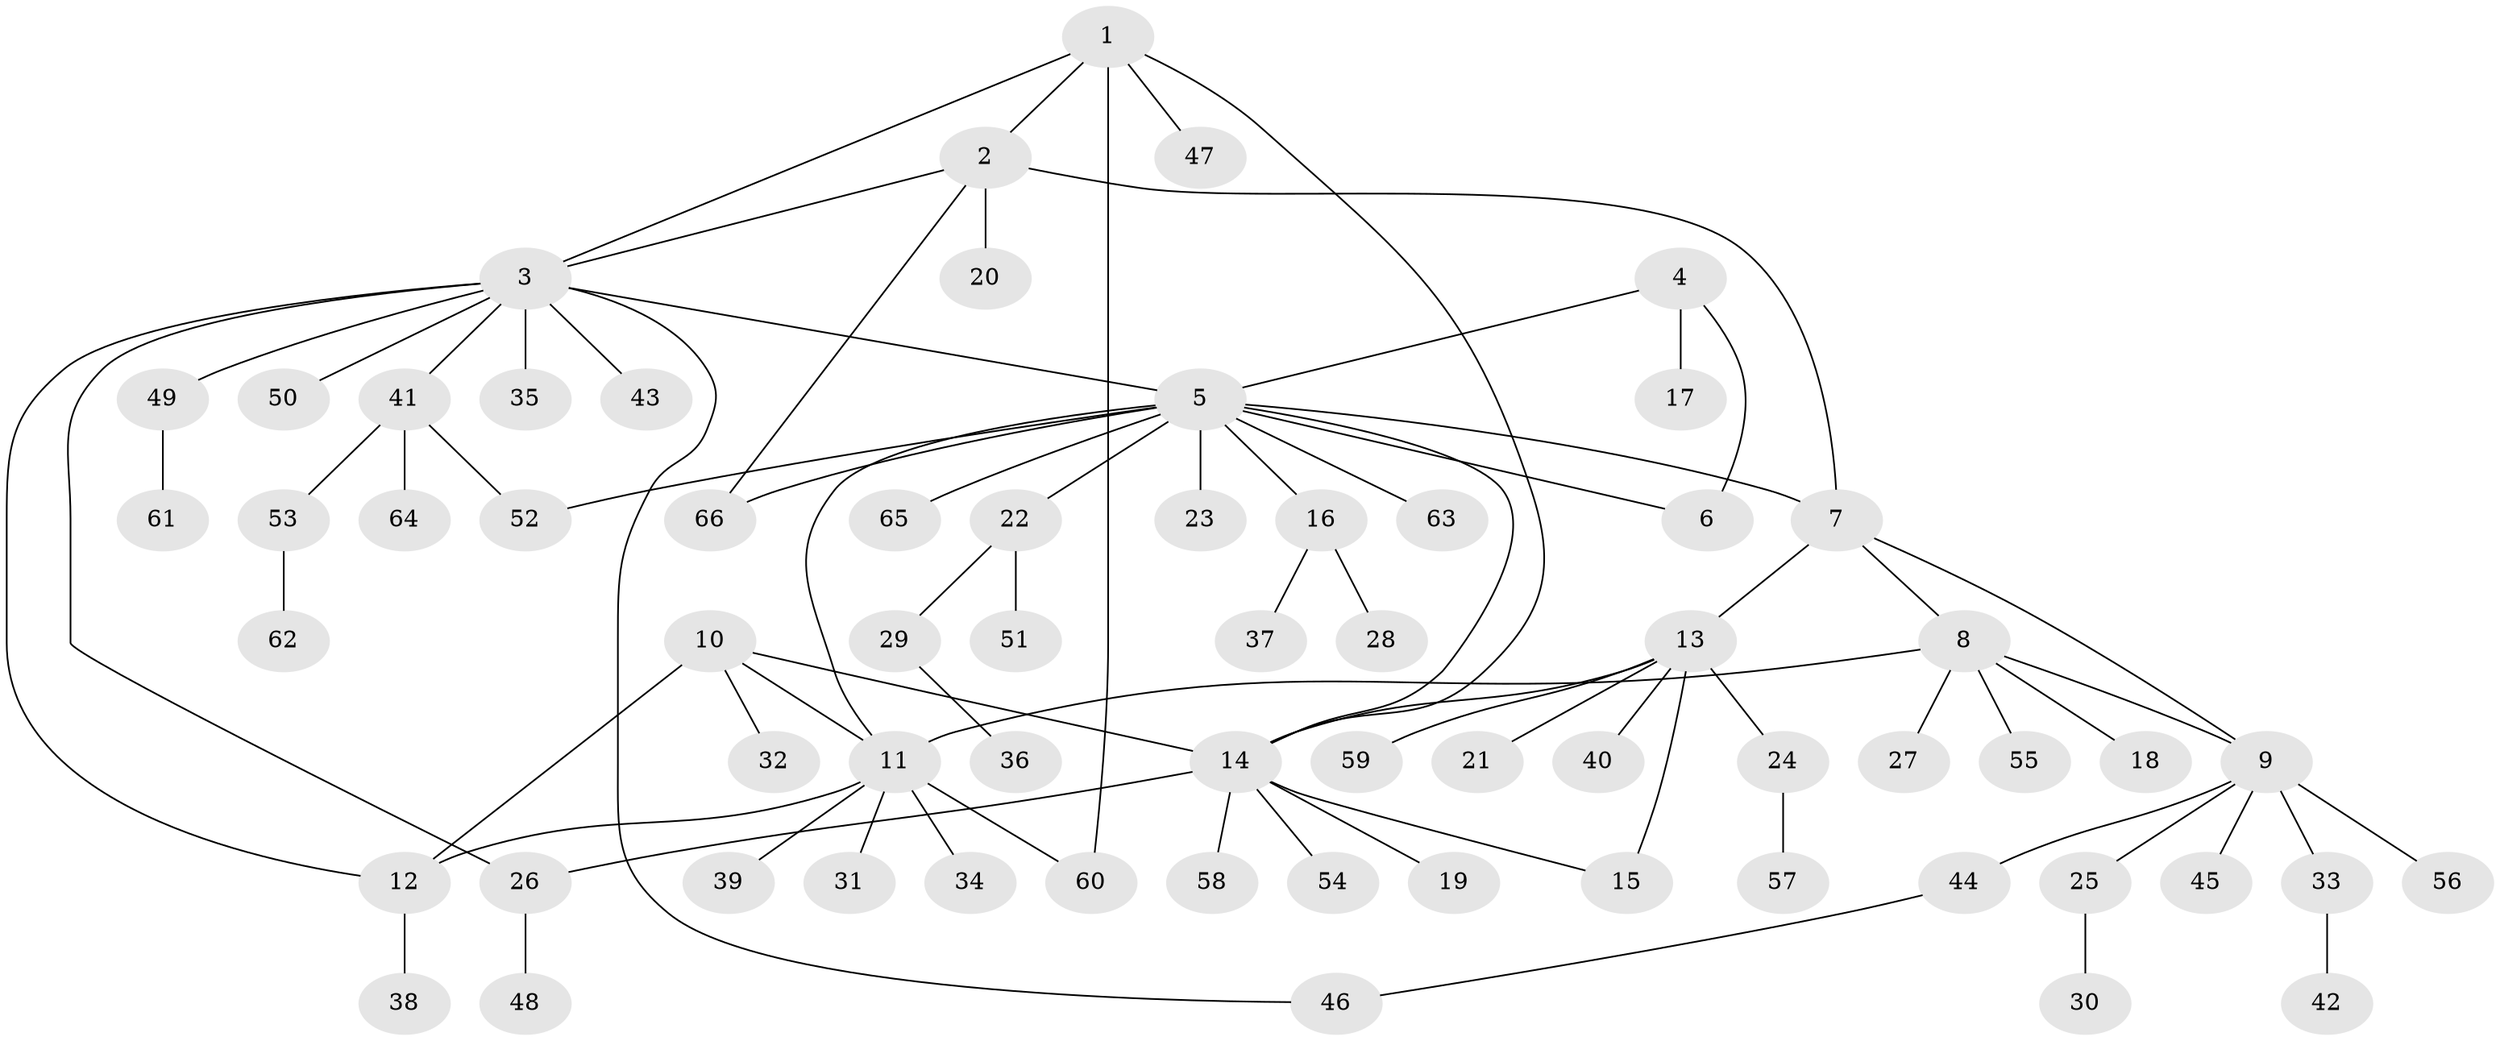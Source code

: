 // coarse degree distribution, {9: 0.02564102564102564, 2: 0.05128205128205128, 11: 0.02564102564102564, 4: 0.02564102564102564, 1: 0.7692307692307693, 5: 0.07692307692307693, 13: 0.02564102564102564}
// Generated by graph-tools (version 1.1) at 2025/58/03/04/25 21:58:48]
// undirected, 66 vertices, 81 edges
graph export_dot {
graph [start="1"]
  node [color=gray90,style=filled];
  1;
  2;
  3;
  4;
  5;
  6;
  7;
  8;
  9;
  10;
  11;
  12;
  13;
  14;
  15;
  16;
  17;
  18;
  19;
  20;
  21;
  22;
  23;
  24;
  25;
  26;
  27;
  28;
  29;
  30;
  31;
  32;
  33;
  34;
  35;
  36;
  37;
  38;
  39;
  40;
  41;
  42;
  43;
  44;
  45;
  46;
  47;
  48;
  49;
  50;
  51;
  52;
  53;
  54;
  55;
  56;
  57;
  58;
  59;
  60;
  61;
  62;
  63;
  64;
  65;
  66;
  1 -- 2;
  1 -- 3;
  1 -- 14;
  1 -- 47;
  1 -- 60;
  2 -- 3;
  2 -- 7;
  2 -- 20;
  2 -- 66;
  3 -- 5;
  3 -- 12;
  3 -- 26;
  3 -- 35;
  3 -- 41;
  3 -- 43;
  3 -- 46;
  3 -- 49;
  3 -- 50;
  4 -- 5;
  4 -- 6;
  4 -- 17;
  5 -- 6;
  5 -- 7;
  5 -- 11;
  5 -- 14;
  5 -- 16;
  5 -- 22;
  5 -- 23;
  5 -- 52;
  5 -- 63;
  5 -- 65;
  5 -- 66;
  7 -- 8;
  7 -- 9;
  7 -- 13;
  8 -- 9;
  8 -- 11;
  8 -- 18;
  8 -- 27;
  8 -- 55;
  9 -- 25;
  9 -- 33;
  9 -- 44;
  9 -- 45;
  9 -- 56;
  10 -- 11;
  10 -- 12;
  10 -- 14;
  10 -- 32;
  11 -- 12;
  11 -- 31;
  11 -- 34;
  11 -- 39;
  11 -- 60;
  12 -- 38;
  13 -- 14;
  13 -- 15;
  13 -- 21;
  13 -- 24;
  13 -- 40;
  13 -- 59;
  14 -- 15;
  14 -- 19;
  14 -- 26;
  14 -- 54;
  14 -- 58;
  16 -- 28;
  16 -- 37;
  22 -- 29;
  22 -- 51;
  24 -- 57;
  25 -- 30;
  26 -- 48;
  29 -- 36;
  33 -- 42;
  41 -- 52;
  41 -- 53;
  41 -- 64;
  44 -- 46;
  49 -- 61;
  53 -- 62;
}
